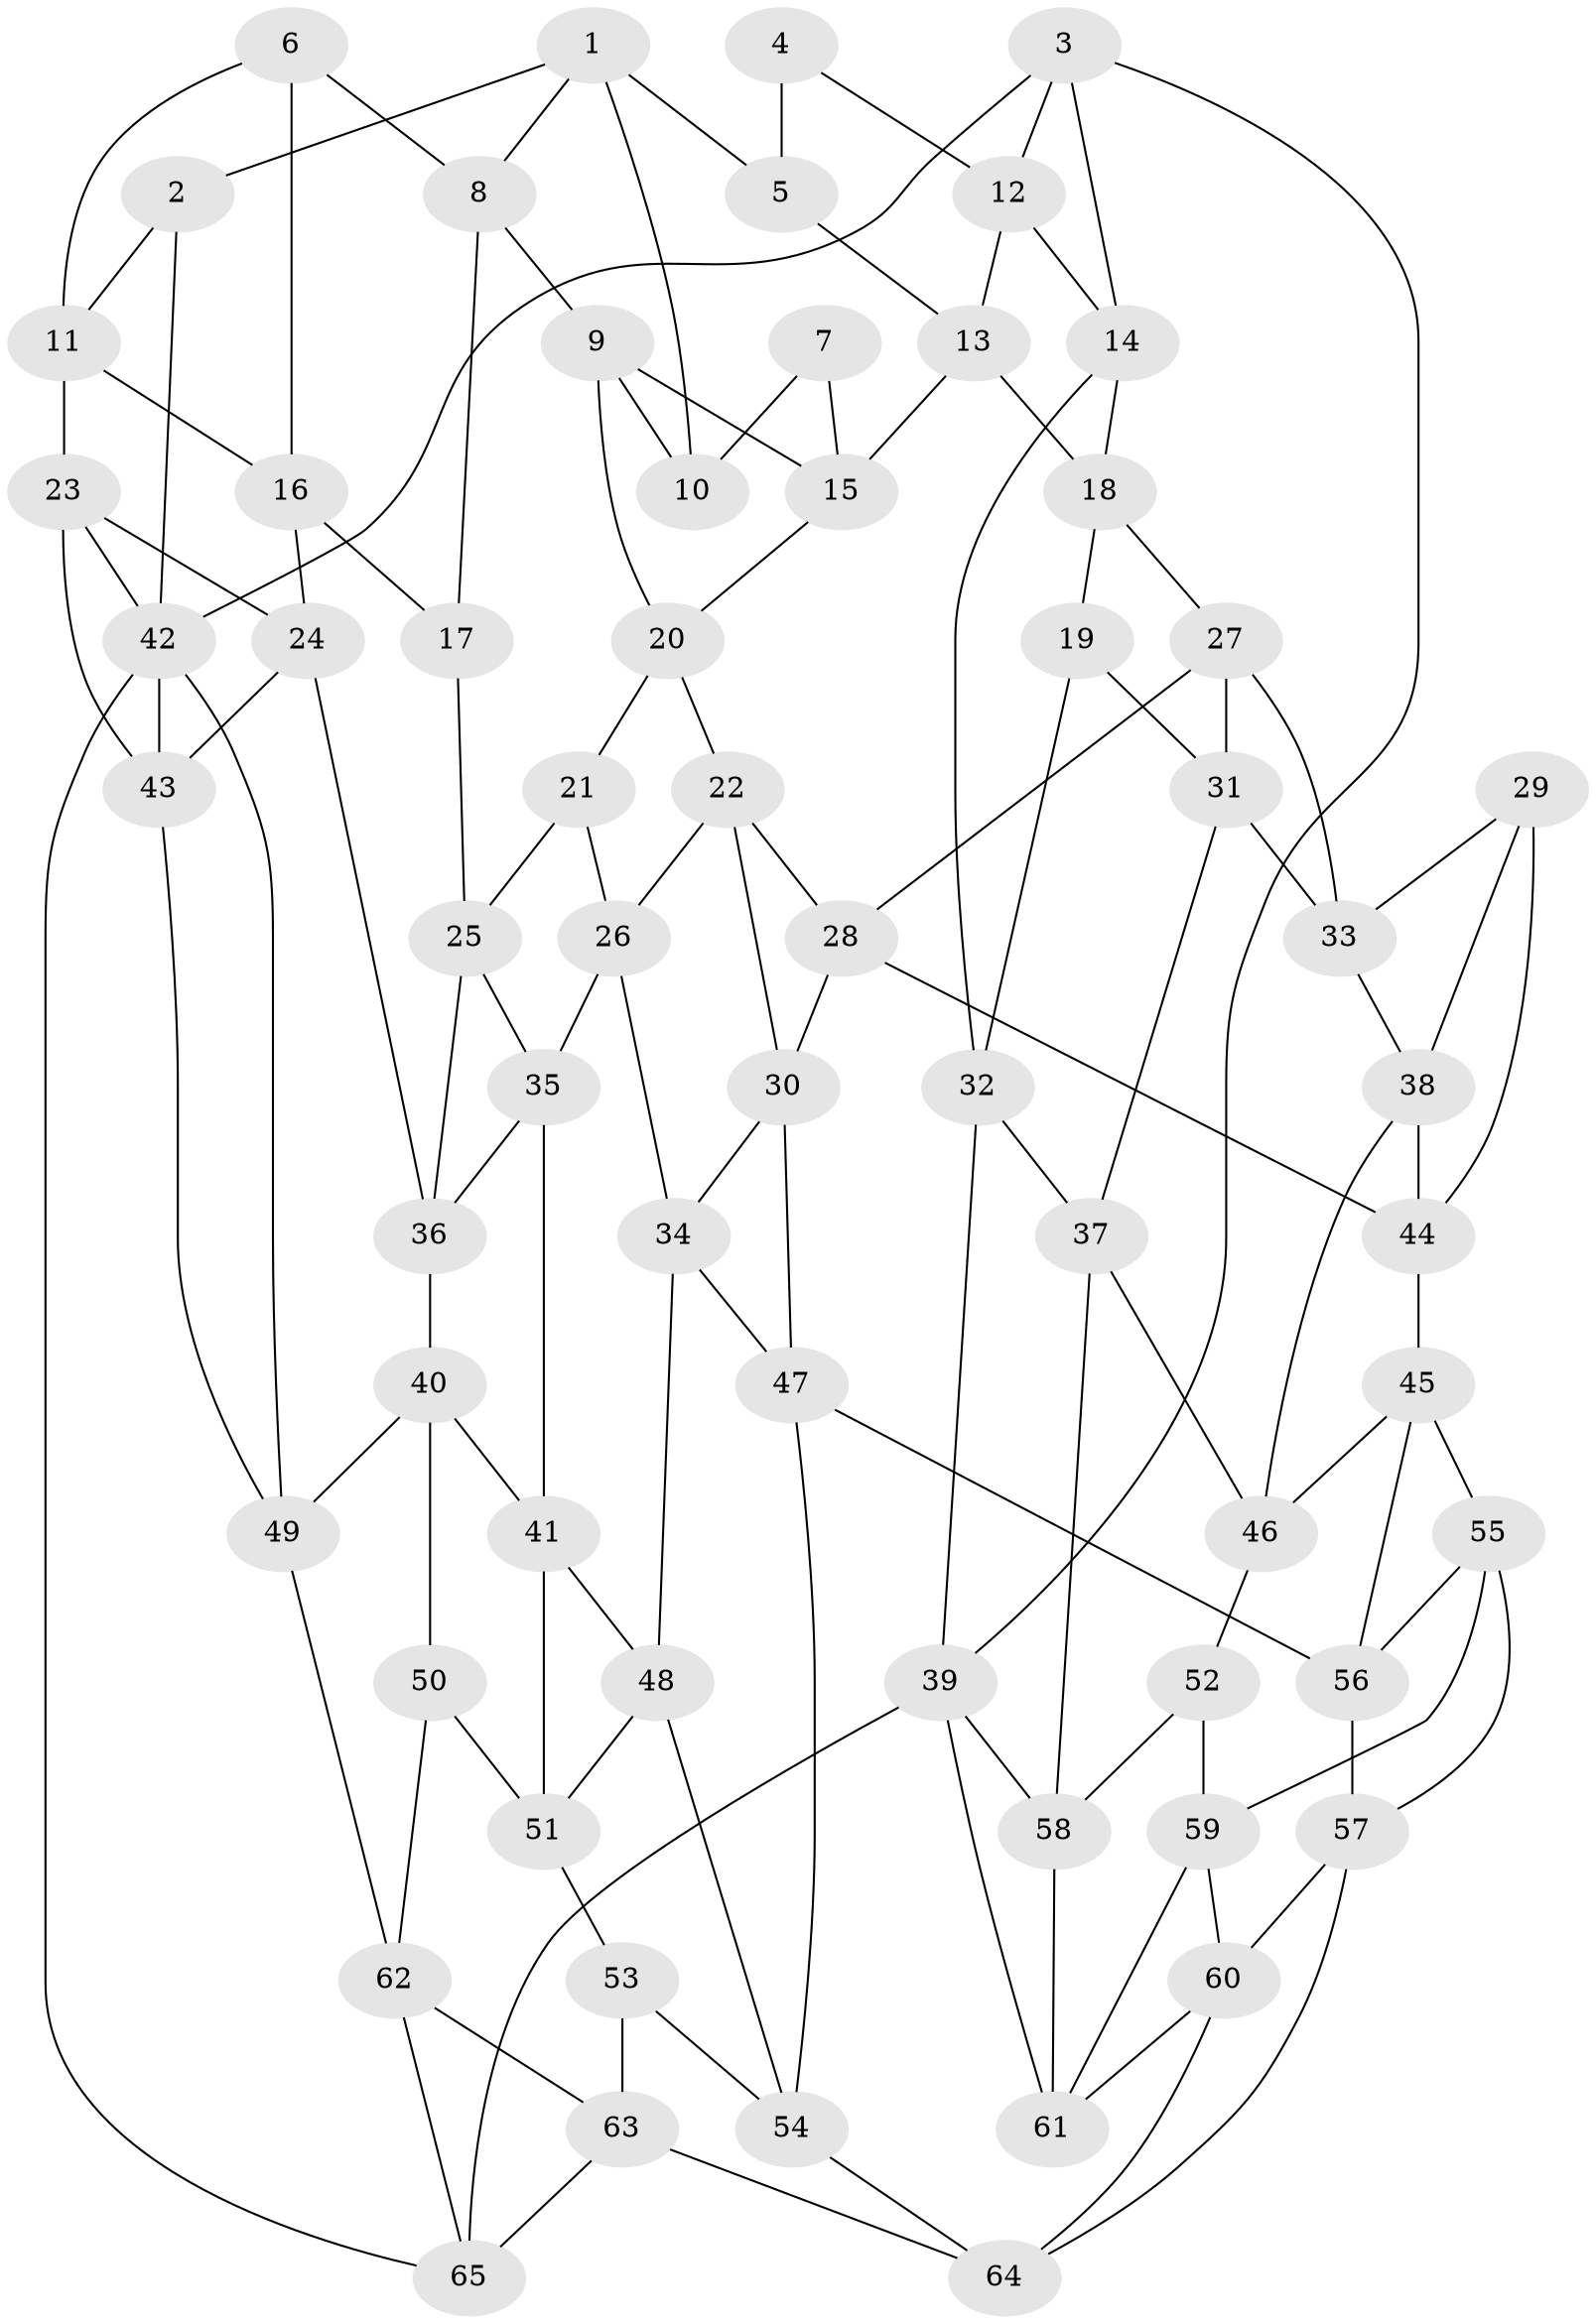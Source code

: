 // original degree distribution, {3: 0.015503875968992248, 4: 0.24806201550387597, 6: 0.2248062015503876, 5: 0.5116279069767442}
// Generated by graph-tools (version 1.1) at 2025/51/03/09/25 03:51:00]
// undirected, 65 vertices, 124 edges
graph export_dot {
graph [start="1"]
  node [color=gray90,style=filled];
  1;
  2;
  3;
  4;
  5;
  6;
  7;
  8;
  9;
  10;
  11;
  12;
  13;
  14;
  15;
  16;
  17;
  18;
  19;
  20;
  21;
  22;
  23;
  24;
  25;
  26;
  27;
  28;
  29;
  30;
  31;
  32;
  33;
  34;
  35;
  36;
  37;
  38;
  39;
  40;
  41;
  42;
  43;
  44;
  45;
  46;
  47;
  48;
  49;
  50;
  51;
  52;
  53;
  54;
  55;
  56;
  57;
  58;
  59;
  60;
  61;
  62;
  63;
  64;
  65;
  1 -- 2 [weight=1.0];
  1 -- 5 [weight=1.0];
  1 -- 8 [weight=1.0];
  1 -- 10 [weight=1.0];
  2 -- 11 [weight=1.0];
  2 -- 42 [weight=1.0];
  3 -- 12 [weight=1.0];
  3 -- 14 [weight=1.0];
  3 -- 39 [weight=1.0];
  3 -- 42 [weight=1.0];
  4 -- 5 [weight=2.0];
  4 -- 12 [weight=1.0];
  5 -- 13 [weight=1.0];
  6 -- 8 [weight=1.0];
  6 -- 11 [weight=1.0];
  6 -- 16 [weight=1.0];
  7 -- 10 [weight=2.0];
  7 -- 15 [weight=1.0];
  8 -- 9 [weight=1.0];
  8 -- 17 [weight=1.0];
  9 -- 10 [weight=1.0];
  9 -- 15 [weight=1.0];
  9 -- 20 [weight=1.0];
  11 -- 16 [weight=1.0];
  11 -- 23 [weight=1.0];
  12 -- 13 [weight=1.0];
  12 -- 14 [weight=1.0];
  13 -- 15 [weight=1.0];
  13 -- 18 [weight=1.0];
  14 -- 18 [weight=1.0];
  14 -- 32 [weight=1.0];
  15 -- 20 [weight=1.0];
  16 -- 17 [weight=1.0];
  16 -- 24 [weight=1.0];
  17 -- 25 [weight=1.0];
  18 -- 19 [weight=1.0];
  18 -- 27 [weight=1.0];
  19 -- 31 [weight=1.0];
  19 -- 32 [weight=1.0];
  20 -- 21 [weight=1.0];
  20 -- 22 [weight=1.0];
  21 -- 25 [weight=1.0];
  21 -- 26 [weight=1.0];
  22 -- 26 [weight=1.0];
  22 -- 28 [weight=1.0];
  22 -- 30 [weight=1.0];
  23 -- 24 [weight=1.0];
  23 -- 42 [weight=1.0];
  23 -- 43 [weight=1.0];
  24 -- 36 [weight=1.0];
  24 -- 43 [weight=1.0];
  25 -- 35 [weight=1.0];
  25 -- 36 [weight=1.0];
  26 -- 34 [weight=1.0];
  26 -- 35 [weight=1.0];
  27 -- 28 [weight=1.0];
  27 -- 31 [weight=1.0];
  27 -- 33 [weight=1.0];
  28 -- 30 [weight=1.0];
  28 -- 44 [weight=1.0];
  29 -- 33 [weight=1.0];
  29 -- 38 [weight=1.0];
  29 -- 44 [weight=1.0];
  30 -- 34 [weight=1.0];
  30 -- 47 [weight=1.0];
  31 -- 33 [weight=1.0];
  31 -- 37 [weight=1.0];
  32 -- 37 [weight=1.0];
  32 -- 39 [weight=1.0];
  33 -- 38 [weight=1.0];
  34 -- 47 [weight=1.0];
  34 -- 48 [weight=1.0];
  35 -- 36 [weight=1.0];
  35 -- 41 [weight=1.0];
  36 -- 40 [weight=1.0];
  37 -- 46 [weight=1.0];
  37 -- 58 [weight=1.0];
  38 -- 44 [weight=1.0];
  38 -- 46 [weight=1.0];
  39 -- 58 [weight=1.0];
  39 -- 61 [weight=1.0];
  39 -- 65 [weight=1.0];
  40 -- 41 [weight=1.0];
  40 -- 49 [weight=1.0];
  40 -- 50 [weight=1.0];
  41 -- 48 [weight=1.0];
  41 -- 51 [weight=1.0];
  42 -- 43 [weight=1.0];
  42 -- 49 [weight=1.0];
  42 -- 65 [weight=1.0];
  43 -- 49 [weight=1.0];
  44 -- 45 [weight=1.0];
  45 -- 46 [weight=1.0];
  45 -- 55 [weight=1.0];
  45 -- 56 [weight=1.0];
  46 -- 52 [weight=1.0];
  47 -- 54 [weight=1.0];
  47 -- 56 [weight=1.0];
  48 -- 51 [weight=1.0];
  48 -- 54 [weight=1.0];
  49 -- 62 [weight=1.0];
  50 -- 51 [weight=1.0];
  50 -- 62 [weight=1.0];
  51 -- 53 [weight=1.0];
  52 -- 58 [weight=1.0];
  52 -- 59 [weight=1.0];
  53 -- 54 [weight=1.0];
  53 -- 63 [weight=1.0];
  54 -- 64 [weight=1.0];
  55 -- 56 [weight=1.0];
  55 -- 57 [weight=1.0];
  55 -- 59 [weight=1.0];
  56 -- 57 [weight=1.0];
  57 -- 60 [weight=1.0];
  57 -- 64 [weight=1.0];
  58 -- 61 [weight=1.0];
  59 -- 60 [weight=1.0];
  59 -- 61 [weight=1.0];
  60 -- 61 [weight=1.0];
  60 -- 64 [weight=1.0];
  62 -- 63 [weight=1.0];
  62 -- 65 [weight=1.0];
  63 -- 64 [weight=1.0];
  63 -- 65 [weight=1.0];
}
